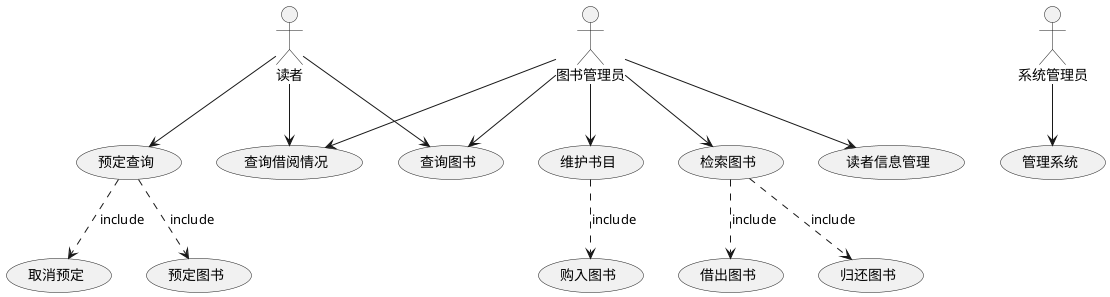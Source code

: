@startuml
usecase (预定图书)
usecase (取消预定)
usecase (读者信息管理)
usecase (查询图书)
usecase (借出图书)
usecase (归还图书)
usecase (维护书目)
usecase (查询借阅情况)
usecase (购入图书)
usecase (管理系统)

actor :图书管理员:
actor :读者:
actor :系统管理员:

:图书管理员: --> (检索图书)
:图书管理员: --> (读者信息管理)
:图书管理员: --> (维护书目)
:图书管理员: --> (查询图书)
:图书管理员: --> (查询借阅情况)

:读者: --> (查询图书)
:读者: --> (查询借阅情况)
:读者: --> (预定查询)

:系统管理员: --> (管理系统)

(维护书目) ..> (购入图书) : include
(检索图书) ..> (借出图书) : include
(检索图书) ..> (归还图书) : include
(预定查询) ..> (预定图书) : include
(预定查询) ..> (取消预定) : include

@enduml